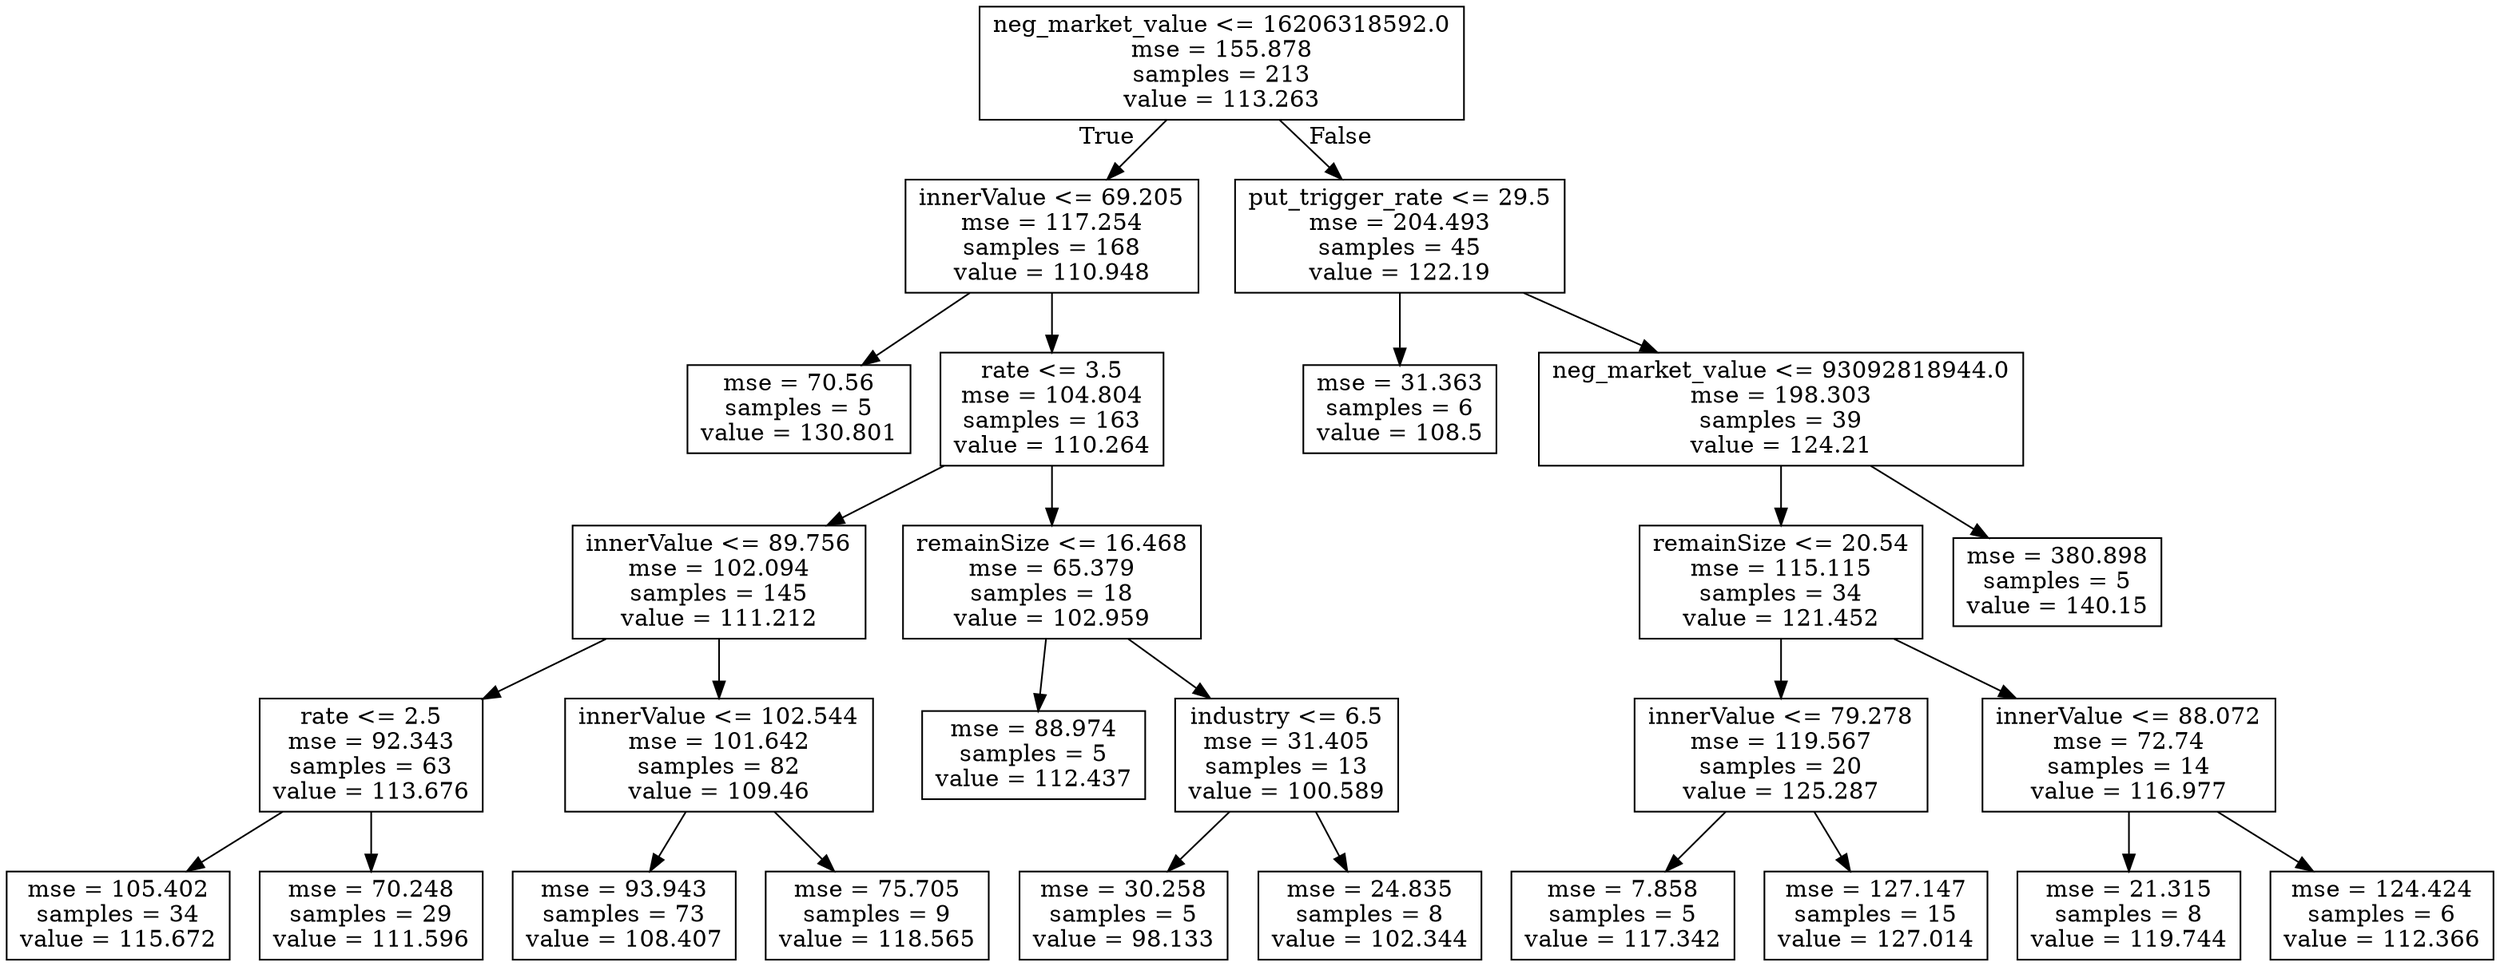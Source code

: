 digraph Tree {
node [shape=box] ;
0 [label="neg_market_value <= 16206318592.0\nmse = 155.878\nsamples = 213\nvalue = 113.263"] ;
1 [label="innerValue <= 69.205\nmse = 117.254\nsamples = 168\nvalue = 110.948"] ;
0 -> 1 [labeldistance=2.5, labelangle=45, headlabel="True"] ;
2 [label="mse = 70.56\nsamples = 5\nvalue = 130.801"] ;
1 -> 2 ;
3 [label="rate <= 3.5\nmse = 104.804\nsamples = 163\nvalue = 110.264"] ;
1 -> 3 ;
4 [label="innerValue <= 89.756\nmse = 102.094\nsamples = 145\nvalue = 111.212"] ;
3 -> 4 ;
5 [label="rate <= 2.5\nmse = 92.343\nsamples = 63\nvalue = 113.676"] ;
4 -> 5 ;
6 [label="mse = 105.402\nsamples = 34\nvalue = 115.672"] ;
5 -> 6 ;
7 [label="mse = 70.248\nsamples = 29\nvalue = 111.596"] ;
5 -> 7 ;
8 [label="innerValue <= 102.544\nmse = 101.642\nsamples = 82\nvalue = 109.46"] ;
4 -> 8 ;
9 [label="mse = 93.943\nsamples = 73\nvalue = 108.407"] ;
8 -> 9 ;
10 [label="mse = 75.705\nsamples = 9\nvalue = 118.565"] ;
8 -> 10 ;
11 [label="remainSize <= 16.468\nmse = 65.379\nsamples = 18\nvalue = 102.959"] ;
3 -> 11 ;
12 [label="mse = 88.974\nsamples = 5\nvalue = 112.437"] ;
11 -> 12 ;
13 [label="industry <= 6.5\nmse = 31.405\nsamples = 13\nvalue = 100.589"] ;
11 -> 13 ;
14 [label="mse = 30.258\nsamples = 5\nvalue = 98.133"] ;
13 -> 14 ;
15 [label="mse = 24.835\nsamples = 8\nvalue = 102.344"] ;
13 -> 15 ;
16 [label="put_trigger_rate <= 29.5\nmse = 204.493\nsamples = 45\nvalue = 122.19"] ;
0 -> 16 [labeldistance=2.5, labelangle=-45, headlabel="False"] ;
17 [label="mse = 31.363\nsamples = 6\nvalue = 108.5"] ;
16 -> 17 ;
18 [label="neg_market_value <= 93092818944.0\nmse = 198.303\nsamples = 39\nvalue = 124.21"] ;
16 -> 18 ;
19 [label="remainSize <= 20.54\nmse = 115.115\nsamples = 34\nvalue = 121.452"] ;
18 -> 19 ;
20 [label="innerValue <= 79.278\nmse = 119.567\nsamples = 20\nvalue = 125.287"] ;
19 -> 20 ;
21 [label="mse = 7.858\nsamples = 5\nvalue = 117.342"] ;
20 -> 21 ;
22 [label="mse = 127.147\nsamples = 15\nvalue = 127.014"] ;
20 -> 22 ;
23 [label="innerValue <= 88.072\nmse = 72.74\nsamples = 14\nvalue = 116.977"] ;
19 -> 23 ;
24 [label="mse = 21.315\nsamples = 8\nvalue = 119.744"] ;
23 -> 24 ;
25 [label="mse = 124.424\nsamples = 6\nvalue = 112.366"] ;
23 -> 25 ;
26 [label="mse = 380.898\nsamples = 5\nvalue = 140.15"] ;
18 -> 26 ;
}